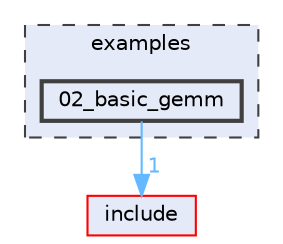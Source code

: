 digraph "examples/02_basic_gemm"
{
 // LATEX_PDF_SIZE
  bgcolor="transparent";
  edge [fontname=Helvetica,fontsize=10,labelfontname=Helvetica,labelfontsize=10];
  node [fontname=Helvetica,fontsize=10,shape=box,height=0.2,width=0.4];
  compound=true
  subgraph clusterdir_d28a4824dc47e487b107a5db32ef43c4 {
    graph [ bgcolor="#e4eaf8", pencolor="grey25", label="examples", fontname=Helvetica,fontsize=10 style="filled,dashed", URL="dir_d28a4824dc47e487b107a5db32ef43c4.html",tooltip=""]
  dir_796076de95dd379672d228625fb2017f [label="02_basic_gemm", fillcolor="#e4eaf8", color="grey25", style="filled,bold", URL="dir_796076de95dd379672d228625fb2017f.html",tooltip=""];
  }
  dir_d44c64559bbebec7f509842c48db8b23 [label="include", fillcolor="#e4eaf8", color="red", style="filled", URL="dir_d44c64559bbebec7f509842c48db8b23.html",tooltip=""];
  dir_796076de95dd379672d228625fb2017f->dir_d44c64559bbebec7f509842c48db8b23 [headlabel="1", labeldistance=1.5 headhref="dir_000001_000033.html" color="steelblue1" fontcolor="steelblue1"];
}
